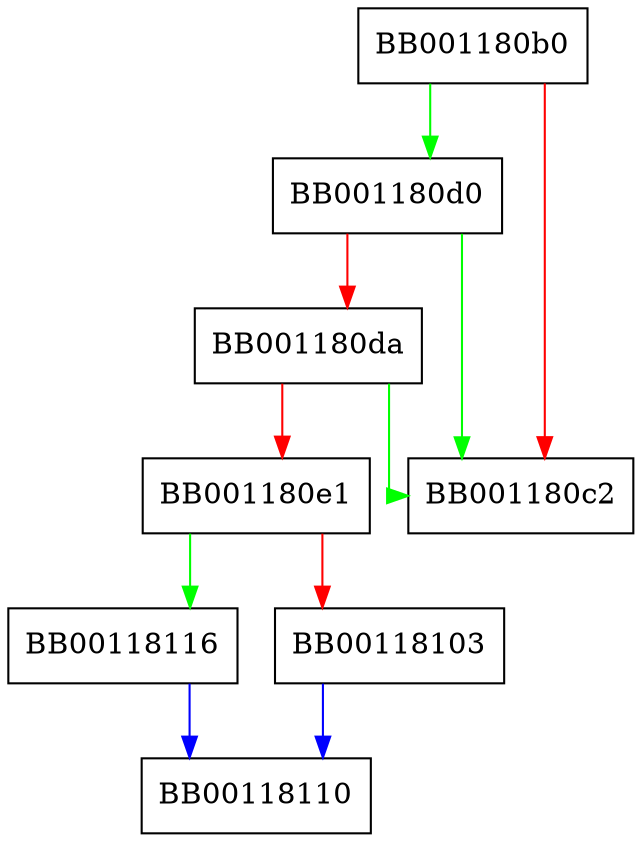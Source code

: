 digraph FUN_001180b0 {
  node [shape="box"];
  graph [splines=ortho];
  BB001180b0 -> BB001180d0 [color="green"];
  BB001180b0 -> BB001180c2 [color="red"];
  BB001180d0 -> BB001180c2 [color="green"];
  BB001180d0 -> BB001180da [color="red"];
  BB001180da -> BB001180c2 [color="green"];
  BB001180da -> BB001180e1 [color="red"];
  BB001180e1 -> BB00118116 [color="green"];
  BB001180e1 -> BB00118103 [color="red"];
  BB00118103 -> BB00118110 [color="blue"];
  BB00118116 -> BB00118110 [color="blue"];
}